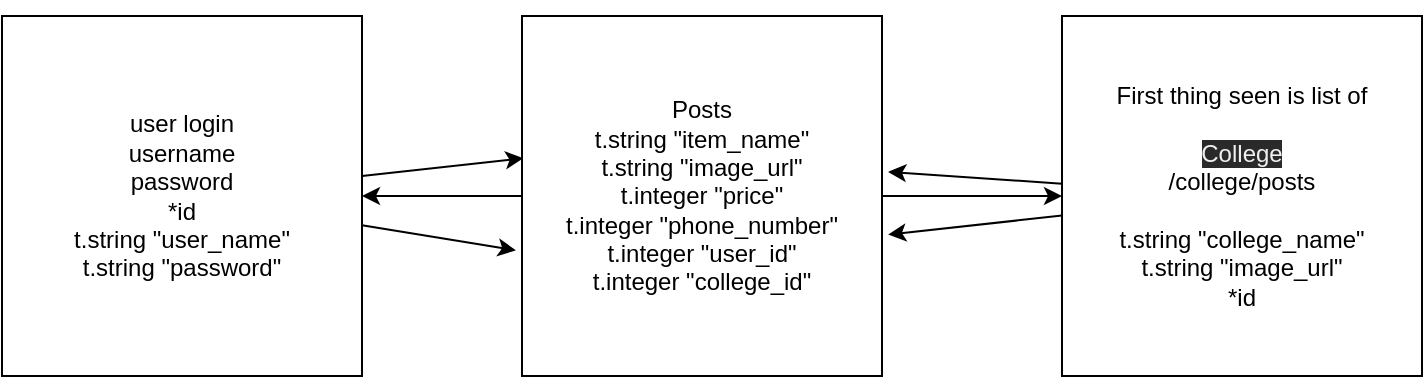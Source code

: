 <mxfile>
    <diagram id="YDT_TaS3kMQTjHpa-z7L" name="Page-1">
        <mxGraphModel dx="182" dy="393" grid="1" gridSize="10" guides="1" tooltips="1" connect="1" arrows="1" fold="1" page="1" pageScale="1" pageWidth="850" pageHeight="1100" math="0" shadow="0">
            <root>
                <mxCell id="0"/>
                <mxCell id="1" parent="0"/>
                <mxCell id="19" style="edgeStyle=none;html=1;entryX=0.75;entryY=0;entryDx=0;entryDy=0;" parent="1" source="2" edge="1">
                    <mxGeometry relative="1" as="geometry">
                        <mxPoint x="175" y="260" as="targetPoint"/>
                    </mxGeometry>
                </mxCell>
                <mxCell id="20" style="edgeStyle=none;html=1;entryX=0.004;entryY=0.395;entryDx=0;entryDy=0;entryPerimeter=0;" parent="1" source="2" target="3" edge="1">
                    <mxGeometry relative="1" as="geometry"/>
                </mxCell>
                <mxCell id="21" style="edgeStyle=none;html=1;entryX=-0.017;entryY=0.651;entryDx=0;entryDy=0;entryPerimeter=0;" parent="1" source="2" target="3" edge="1">
                    <mxGeometry relative="1" as="geometry"/>
                </mxCell>
                <mxCell id="2" value="user login&lt;br&gt;username&lt;br&gt;password&lt;br&gt;*id&lt;br&gt;t.string &quot;user_name&quot;&lt;br&gt;t.string &quot;password&quot;" style="whiteSpace=wrap;html=1;aspect=fixed;" parent="1" vertex="1">
                    <mxGeometry x="40" y="260" width="180" height="180" as="geometry"/>
                </mxCell>
                <mxCell id="12" style="edgeStyle=none;html=1;entryX=0;entryY=0.5;entryDx=0;entryDy=0;" parent="1" source="3" target="5" edge="1">
                    <mxGeometry relative="1" as="geometry"/>
                </mxCell>
                <mxCell id="16" style="edgeStyle=none;html=1;entryX=1;entryY=0.5;entryDx=0;entryDy=0;" parent="1" source="3" edge="1">
                    <mxGeometry relative="1" as="geometry">
                        <mxPoint x="220" y="350" as="targetPoint"/>
                    </mxGeometry>
                </mxCell>
                <mxCell id="3" value="Posts&lt;br&gt;t.string &quot;item_name&quot;&lt;br&gt;t.string &quot;image_url&quot;&lt;br&gt;t.integer &quot;price&quot;&lt;br&gt;t.integer &quot;phone_number&quot;&lt;br&gt;t.integer &quot;user_id&quot;&lt;br&gt;t.integer &quot;college_id&quot;" style="whiteSpace=wrap;html=1;aspect=fixed;" parent="1" vertex="1">
                    <mxGeometry x="300" y="260" width="180" height="180" as="geometry"/>
                </mxCell>
                <mxCell id="17" style="edgeStyle=none;html=1;entryX=1.017;entryY=0.433;entryDx=0;entryDy=0;entryPerimeter=0;" parent="1" source="5" target="3" edge="1">
                    <mxGeometry relative="1" as="geometry"/>
                </mxCell>
                <mxCell id="18" style="edgeStyle=none;html=1;entryX=1.017;entryY=0.607;entryDx=0;entryDy=0;entryPerimeter=0;" parent="1" source="5" target="3" edge="1">
                    <mxGeometry relative="1" as="geometry"/>
                </mxCell>
                <mxCell id="5" value="First thing seen is list of&lt;br&gt;&lt;br&gt;&lt;span style=&quot;color: rgb(240 , 240 , 240) ; font-family: &amp;#34;helvetica&amp;#34; ; font-size: 12px ; font-style: normal ; font-weight: 400 ; letter-spacing: normal ; text-align: center ; text-indent: 0px ; text-transform: none ; word-spacing: 0px ; background-color: rgb(42 , 42 , 42) ; display: inline ; float: none&quot;&gt;College&lt;br&gt;&lt;/span&gt;/college/posts&lt;br&gt;&lt;br&gt;t.string &quot;college_name&quot;&lt;br&gt;t.string &quot;image_url&quot;&lt;br&gt;*id" style="whiteSpace=wrap;html=1;aspect=fixed;" parent="1" vertex="1">
                    <mxGeometry x="570" y="260" width="180" height="180" as="geometry"/>
                </mxCell>
            </root>
        </mxGraphModel>
    </diagram>
</mxfile>